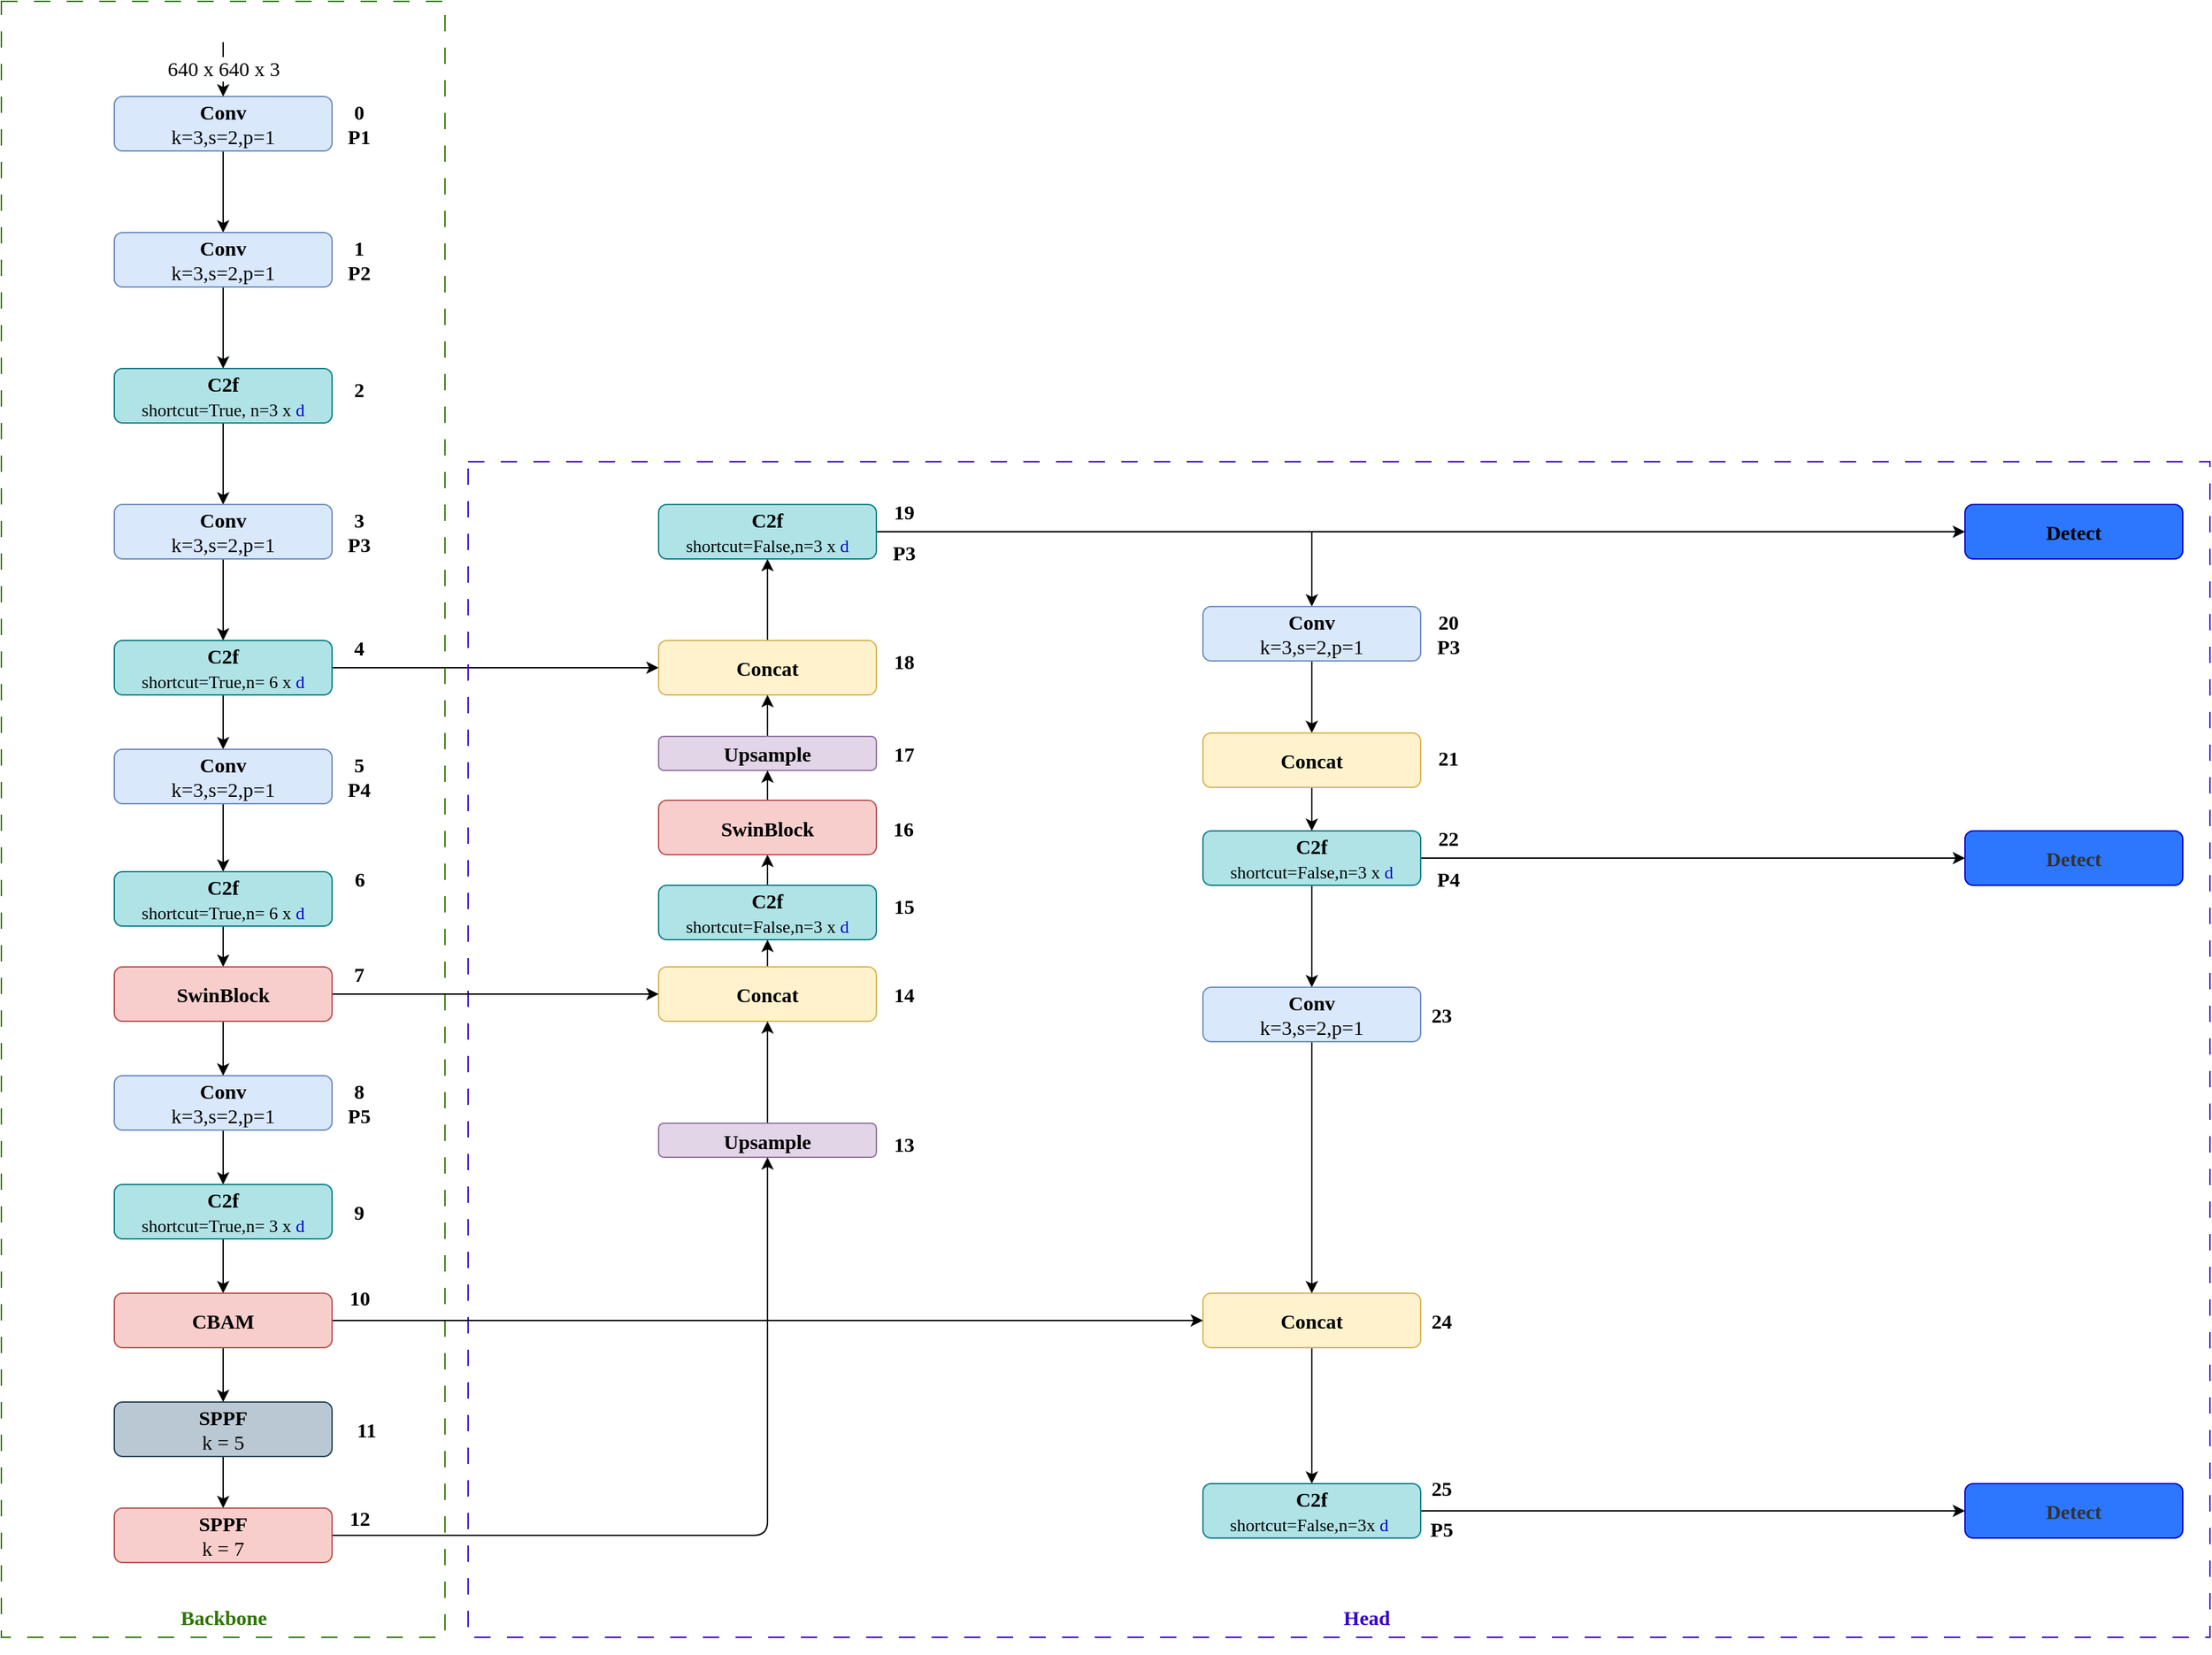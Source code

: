 <mxfile>
    <diagram id="m7DdTD2uF7JsQJq5TwqG" name="Page-1">
        <mxGraphModel dx="2046" dy="1220" grid="1" gridSize="10" guides="1" tooltips="1" connect="1" arrows="1" fold="1" page="0" pageScale="1" pageWidth="1200" pageHeight="1600" math="0" shadow="0">
            <root>
                <mxCell id="0"/>
                <mxCell id="1" parent="0"/>
                <mxCell id="4" value="" style="edgeStyle=none;html=1;fontFamily=Verdana;fontSize=15;" parent="1" source="2" target="3" edge="1">
                    <mxGeometry relative="1" as="geometry"/>
                </mxCell>
                <mxCell id="2" value="&lt;b&gt;&lt;font&gt;Conv&lt;/font&gt;&lt;/b&gt;&lt;div&gt;&lt;font&gt;k=3,s=2,p=1&lt;/font&gt;&lt;/div&gt;" style="rounded=1;whiteSpace=wrap;html=1;fillColor=#dae8fc;strokeColor=#6c8ebf;fontFamily=Verdana;fontSize=15;" parent="1" vertex="1">
                    <mxGeometry x="80" y="80" width="160" height="40" as="geometry"/>
                </mxCell>
                <mxCell id="6" value="" style="edgeStyle=none;html=1;fontFamily=Verdana;fontSize=15;" parent="1" source="3" target="5" edge="1">
                    <mxGeometry relative="1" as="geometry"/>
                </mxCell>
                <mxCell id="3" value="&lt;b&gt;&lt;font&gt;Conv&lt;/font&gt;&lt;/b&gt;&lt;div&gt;&lt;font&gt;k=3,s=2,p=1&lt;/font&gt;&lt;/div&gt;" style="rounded=1;whiteSpace=wrap;html=1;fillColor=#dae8fc;strokeColor=#6c8ebf;fontFamily=Verdana;fontSize=15;" parent="1" vertex="1">
                    <mxGeometry x="80" y="180" width="160" height="40" as="geometry"/>
                </mxCell>
                <mxCell id="8" value="" style="edgeStyle=none;html=1;fontFamily=Verdana;fontSize=15;" parent="1" source="5" target="7" edge="1">
                    <mxGeometry relative="1" as="geometry"/>
                </mxCell>
                <mxCell id="5" value="&lt;b&gt;&lt;font&gt;C2f&lt;/font&gt;&lt;/b&gt;&lt;div&gt;&lt;font style=&quot;font-size: 13px;&quot;&gt;shortcut=True, n=3 x&amp;nbsp;&lt;font style=&quot;color: rgb(0, 0, 204);&quot;&gt;d&lt;/font&gt;&lt;/font&gt;&lt;/div&gt;" style="rounded=1;whiteSpace=wrap;html=1;fillColor=#b0e3e6;strokeColor=#0e8088;align=center;fontFamily=Verdana;fontSize=15;" parent="1" vertex="1">
                    <mxGeometry x="80" y="280" width="160" height="40" as="geometry"/>
                </mxCell>
                <mxCell id="10" value="" style="edgeStyle=none;html=1;fontFamily=Verdana;fontSize=15;" parent="1" source="7" target="9" edge="1">
                    <mxGeometry relative="1" as="geometry"/>
                </mxCell>
                <mxCell id="7" value="&lt;b&gt;Conv&lt;/b&gt;&lt;div&gt;&lt;font&gt;k=3,s=2,p=1&lt;/font&gt;&lt;/div&gt;" style="rounded=1;whiteSpace=wrap;html=1;fillColor=#dae8fc;strokeColor=#6c8ebf;fontFamily=Verdana;fontSize=15;" parent="1" vertex="1">
                    <mxGeometry x="80" y="380" width="160" height="40" as="geometry"/>
                </mxCell>
                <mxCell id="173" value="" style="edgeStyle=none;html=1;" edge="1" parent="1" source="9" target="11">
                    <mxGeometry relative="1" as="geometry"/>
                </mxCell>
                <mxCell id="210" value="" style="edgeStyle=none;html=1;entryX=0;entryY=0.5;entryDx=0;entryDy=0;" edge="1" parent="1" source="9" target="53">
                    <mxGeometry relative="1" as="geometry">
                        <mxPoint x="320" y="500" as="targetPoint"/>
                    </mxGeometry>
                </mxCell>
                <mxCell id="9" value="&lt;b&gt;&lt;font&gt;C2f&lt;/font&gt;&lt;/b&gt;&lt;div&gt;&lt;font style=&quot;font-size: 13px;&quot;&gt;shortcut=True,n= 6 x &lt;font style=&quot;color: rgb(0, 0, 204);&quot;&gt;d&lt;/font&gt;&lt;/font&gt;&lt;/div&gt;" style="rounded=1;whiteSpace=wrap;html=1;fillColor=#b0e3e6;strokeColor=#0e8088;fontFamily=Verdana;fontSize=15;" parent="1" vertex="1">
                    <mxGeometry x="80" y="480" width="160" height="40" as="geometry"/>
                </mxCell>
                <mxCell id="14" value="" style="edgeStyle=none;html=1;fontFamily=Verdana;fontSize=15;" parent="1" source="11" target="13" edge="1">
                    <mxGeometry relative="1" as="geometry"/>
                </mxCell>
                <mxCell id="11" value="&lt;b&gt;&lt;font&gt;Conv&lt;/font&gt;&lt;/b&gt;&lt;div&gt;&lt;font&gt;k=3,s=2,p=1&lt;/font&gt;&lt;/div&gt;" style="rounded=1;whiteSpace=wrap;html=1;fillColor=#dae8fc;strokeColor=#6c8ebf;fontFamily=Verdana;fontSize=15;" parent="1" vertex="1">
                    <mxGeometry x="80" y="560" width="160" height="40" as="geometry"/>
                </mxCell>
                <mxCell id="175" value="" style="edgeStyle=none;html=1;" edge="1" parent="1" source="13" target="174">
                    <mxGeometry relative="1" as="geometry"/>
                </mxCell>
                <mxCell id="13" value="&lt;b&gt;&lt;font&gt;C2f&lt;/font&gt;&lt;/b&gt;&lt;div&gt;&lt;font style=&quot;font-size: 13px;&quot;&gt;shortcut=True,n= 6 x &lt;font style=&quot;color: rgb(0, 0, 204);&quot;&gt;d&lt;/font&gt;&lt;/font&gt;&lt;/div&gt;" style="rounded=1;whiteSpace=wrap;html=1;fillColor=#b0e3e6;strokeColor=#0e8088;fontFamily=Verdana;fontSize=15;" parent="1" vertex="1">
                    <mxGeometry x="80" y="650" width="160" height="40" as="geometry"/>
                </mxCell>
                <mxCell id="161" value="" style="edgeStyle=none;html=1;" edge="1" parent="1" source="15" target="17">
                    <mxGeometry relative="1" as="geometry"/>
                </mxCell>
                <mxCell id="15" value="&lt;b&gt;&lt;font&gt;Conv&lt;/font&gt;&lt;/b&gt;&lt;div&gt;&lt;font&gt;k=3,s=2,p=1&lt;/font&gt;&lt;/div&gt;" style="rounded=1;whiteSpace=wrap;html=1;fillColor=#dae8fc;strokeColor=#6c8ebf;fontFamily=Verdana;fontSize=15;" parent="1" vertex="1">
                    <mxGeometry x="80" y="800" width="160" height="40" as="geometry"/>
                </mxCell>
                <mxCell id="158" value="" style="edgeStyle=none;html=1;" edge="1" parent="1" source="17" target="157">
                    <mxGeometry relative="1" as="geometry"/>
                </mxCell>
                <mxCell id="17" value="&lt;b&gt;&lt;font&gt;C2f&lt;/font&gt;&lt;/b&gt;&lt;div&gt;&lt;span style=&quot;background-color: transparent;&quot;&gt;&lt;font style=&quot;font-size: 13px;&quot;&gt;shortcut=True,n= 3 x&amp;nbsp;&lt;font style=&quot;color: rgb(0, 0, 204);&quot;&gt;d&lt;/font&gt;&lt;/font&gt;&lt;/span&gt;&lt;/div&gt;" style="rounded=1;whiteSpace=wrap;html=1;fillColor=#b0e3e6;strokeColor=#0e8088;fontFamily=Verdana;fontSize=15;" parent="1" vertex="1">
                    <mxGeometry x="80" y="880" width="160" height="40" as="geometry"/>
                </mxCell>
                <mxCell id="181" value="" style="edgeStyle=none;html=1;" edge="1" parent="1" source="19" target="180">
                    <mxGeometry relative="1" as="geometry"/>
                </mxCell>
                <mxCell id="19" value="&lt;b&gt;&lt;font&gt;SPPF&lt;/font&gt;&lt;/b&gt;&lt;div&gt;&lt;font&gt;k = 5&lt;/font&gt;&lt;/div&gt;" style="rounded=1;whiteSpace=wrap;html=1;fillColor=#bac8d3;strokeColor=#23445d;fontFamily=Verdana;fontSize=15;" parent="1" vertex="1">
                    <mxGeometry x="80" y="1040" width="160" height="40" as="geometry"/>
                </mxCell>
                <mxCell id="21" value="" style="endArrow=classic;html=1;entryX=0.5;entryY=0;entryDx=0;entryDy=0;rounded=1;curved=0;verticalAlign=middle;horizontal=1;fontFamily=Verdana;fontSize=15;" parent="1" target="2" edge="1">
                    <mxGeometry width="50" height="50" relative="1" as="geometry">
                        <mxPoint x="160" y="40" as="sourcePoint"/>
                        <mxPoint x="134.72" y="80" as="targetPoint"/>
                    </mxGeometry>
                </mxCell>
                <mxCell id="26" value="Text" style="edgeLabel;html=1;align=center;verticalAlign=middle;resizable=0;points=[];fontFamily=Verdana;fontSize=15;" parent="21" vertex="1" connectable="0">
                    <mxGeometry x="-0.067" relative="1" as="geometry">
                        <mxPoint as="offset"/>
                    </mxGeometry>
                </mxCell>
                <mxCell id="27" value="640 x 640 x 3" style="edgeLabel;html=1;align=center;verticalAlign=middle;resizable=0;points=[];fontFamily=Verdana;fontSize=15;" parent="21" vertex="1" connectable="0">
                    <mxGeometry x="-0.067" y="3" relative="1" as="geometry">
                        <mxPoint x="-3" as="offset"/>
                    </mxGeometry>
                </mxCell>
                <mxCell id="28" value="&lt;b&gt;&lt;font&gt;0&lt;/font&gt;&lt;/b&gt;&lt;div&gt;&lt;b&gt;&lt;font&gt;P1&lt;/font&gt;&lt;/b&gt;&lt;/div&gt;" style="text;html=1;align=center;verticalAlign=middle;whiteSpace=wrap;rounded=0;fontFamily=Verdana;fontSize=15;" parent="1" vertex="1">
                    <mxGeometry x="230" y="85" width="60" height="30" as="geometry"/>
                </mxCell>
                <mxCell id="29" value="&lt;font&gt;&lt;b&gt;1&lt;/b&gt;&lt;br&gt;&lt;/font&gt;&lt;div&gt;&lt;b&gt;&lt;font&gt;P2&lt;/font&gt;&lt;/b&gt;&lt;/div&gt;" style="text;html=1;align=center;verticalAlign=middle;whiteSpace=wrap;rounded=0;fontFamily=Verdana;fontSize=15;" parent="1" vertex="1">
                    <mxGeometry x="245" y="185" width="30" height="30" as="geometry"/>
                </mxCell>
                <mxCell id="30" value="&lt;b style=&quot;background-color: transparent;&quot;&gt;&lt;font&gt;2&lt;/font&gt;&lt;/b&gt;" style="text;html=1;align=center;verticalAlign=middle;whiteSpace=wrap;rounded=0;fontFamily=Verdana;fontSize=15;" parent="1" vertex="1">
                    <mxGeometry x="230" y="280" width="60" height="30" as="geometry"/>
                </mxCell>
                <mxCell id="31" value="&lt;font&gt;&lt;b&gt;3&lt;/b&gt;&lt;br&gt;&lt;/font&gt;&lt;div&gt;&lt;b&gt;&lt;font&gt;P3&lt;/font&gt;&lt;/b&gt;&lt;/div&gt;" style="text;html=1;align=center;verticalAlign=middle;whiteSpace=wrap;rounded=0;fontFamily=Verdana;fontSize=15;" parent="1" vertex="1">
                    <mxGeometry x="230" y="385" width="60" height="30" as="geometry"/>
                </mxCell>
                <mxCell id="32" value="&lt;font&gt;&lt;b&gt;4&lt;/b&gt;&lt;/font&gt;" style="text;html=1;align=center;verticalAlign=middle;whiteSpace=wrap;rounded=0;fontFamily=Verdana;fontSize=15;" parent="1" vertex="1">
                    <mxGeometry x="230" y="470" width="60" height="30" as="geometry"/>
                </mxCell>
                <mxCell id="45" value="&lt;font&gt;&lt;b&gt;5&lt;/b&gt;&lt;/font&gt;&lt;div&gt;&lt;font&gt;&lt;b&gt;P4&lt;/b&gt;&lt;/font&gt;&lt;/div&gt;" style="text;html=1;align=center;verticalAlign=middle;whiteSpace=wrap;rounded=0;fontFamily=Verdana;fontSize=15;" parent="1" vertex="1">
                    <mxGeometry x="230" y="565" width="60" height="30" as="geometry"/>
                </mxCell>
                <mxCell id="47" value="&lt;font&gt;&lt;b&gt;7&lt;/b&gt;&lt;/font&gt;" style="text;html=1;align=center;verticalAlign=middle;whiteSpace=wrap;rounded=0;fontFamily=Verdana;fontSize=15;" parent="1" vertex="1">
                    <mxGeometry x="230" y="710" width="60" height="30" as="geometry"/>
                </mxCell>
                <mxCell id="48" value="&lt;b&gt;9&lt;/b&gt;" style="text;html=1;align=center;verticalAlign=middle;whiteSpace=wrap;rounded=0;fontFamily=Verdana;fontSize=15;" parent="1" vertex="1">
                    <mxGeometry x="230" y="885" width="60" height="30" as="geometry"/>
                </mxCell>
                <mxCell id="63" value="" style="edgeStyle=none;html=1;fontFamily=Verdana;fontSize=15;" parent="1" source="53" target="62" edge="1">
                    <mxGeometry relative="1" as="geometry"/>
                </mxCell>
                <mxCell id="53" value="&lt;b&gt;Concat&lt;/b&gt;" style="rounded=1;whiteSpace=wrap;html=1;fillColor=#fff2cc;strokeColor=#d6b656;fontFamily=Verdana;fontSize=15;" parent="1" vertex="1">
                    <mxGeometry x="480" y="480" width="160" height="40" as="geometry"/>
                </mxCell>
                <mxCell id="65" value="" style="edgeStyle=none;html=1;fontFamily=Verdana;fontSize=15;" parent="1" source="58" target="64" edge="1">
                    <mxGeometry relative="1" as="geometry"/>
                </mxCell>
                <mxCell id="58" value="&lt;b&gt;Concat&lt;/b&gt;" style="rounded=1;whiteSpace=wrap;html=1;fillColor=#fff2cc;strokeColor=#d6b656;fontFamily=Verdana;fontSize=15;" parent="1" vertex="1">
                    <mxGeometry x="480" y="720" width="160" height="40" as="geometry"/>
                </mxCell>
                <mxCell id="99" value="" style="edgeStyle=none;html=1;fontFamily=Verdana;fontSize=15;" parent="1" source="62" target="98" edge="1">
                    <mxGeometry relative="1" as="geometry">
                        <Array as="points">
                            <mxPoint x="680" y="400"/>
                        </Array>
                    </mxGeometry>
                </mxCell>
                <mxCell id="62" value="&lt;b&gt;&lt;font&gt;C2f&lt;/font&gt;&lt;/b&gt;&lt;div&gt;&lt;font style=&quot;font-size: 13px;&quot;&gt;shortcut=False,n=3 x &lt;font style=&quot;color: rgb(0, 0, 204);&quot;&gt;d&lt;/font&gt;&lt;/font&gt;&lt;/div&gt;" style="rounded=1;whiteSpace=wrap;html=1;fillColor=#b0e3e6;strokeColor=#0e8088;fontFamily=Verdana;fontSize=15;" parent="1" vertex="1">
                    <mxGeometry x="480" y="380" width="160" height="40" as="geometry"/>
                </mxCell>
                <mxCell id="192" value="" style="edgeStyle=none;html=1;" edge="1" parent="1" source="64" target="191">
                    <mxGeometry relative="1" as="geometry"/>
                </mxCell>
                <mxCell id="64" value="&lt;b&gt;&lt;font&gt;C2f&lt;/font&gt;&lt;/b&gt;&lt;div&gt;&lt;font style=&quot;font-size: 13px;&quot;&gt;shortcut=False,n=3 x&amp;nbsp;&lt;font style=&quot;color: rgb(0, 0, 204);&quot;&gt;d&lt;/font&gt;&lt;/font&gt;&lt;/div&gt;" style="rounded=1;whiteSpace=wrap;html=1;fillColor=#b0e3e6;strokeColor=#0e8088;fontFamily=Verdana;fontSize=15;" parent="1" vertex="1">
                    <mxGeometry x="480" y="660" width="160" height="40" as="geometry"/>
                </mxCell>
                <mxCell id="76" value="" style="edgeStyle=none;html=1;fontFamily=Verdana;fontSize=15;" parent="1" source="74" target="53" edge="1">
                    <mxGeometry relative="1" as="geometry"/>
                </mxCell>
                <mxCell id="74" value="&lt;b&gt;Upsample&lt;/b&gt;" style="rounded=1;whiteSpace=wrap;html=1;fillColor=#e1d5e7;strokeColor=#9673a6;fontFamily=Verdana;fontSize=15;" parent="1" vertex="1">
                    <mxGeometry x="480" y="550.5" width="160" height="25" as="geometry"/>
                </mxCell>
                <mxCell id="78" value="" style="edgeStyle=none;html=1;fontFamily=Verdana;fontSize=15;" parent="1" source="77" target="58" edge="1">
                    <mxGeometry relative="1" as="geometry"/>
                </mxCell>
                <mxCell id="77" value="&lt;b&gt;Upsample&lt;/b&gt;" style="rounded=1;whiteSpace=wrap;html=1;fillColor=#e1d5e7;strokeColor=#9673a6;fontFamily=Verdana;fontSize=15;" parent="1" vertex="1">
                    <mxGeometry x="480" y="835" width="160" height="25" as="geometry"/>
                </mxCell>
                <mxCell id="107" value="" style="edgeStyle=none;html=1;fontFamily=Verdana;fontSize=15;" parent="1" source="80" target="106" edge="1">
                    <mxGeometry relative="1" as="geometry"/>
                </mxCell>
                <mxCell id="80" value="&lt;b&gt;Concat&lt;/b&gt;" style="rounded=1;whiteSpace=wrap;html=1;fillColor=#fff2cc;strokeColor=#d6b656;fontFamily=Verdana;fontSize=15;" parent="1" vertex="1">
                    <mxGeometry x="880" y="960" width="160" height="40" as="geometry"/>
                </mxCell>
                <mxCell id="88" value="&lt;font&gt;&lt;b&gt;16&lt;/b&gt;&lt;/font&gt;" style="text;html=1;align=center;verticalAlign=middle;whiteSpace=wrap;rounded=0;fontFamily=Verdana;fontSize=15;" parent="1" vertex="1">
                    <mxGeometry x="630" y="602.5" width="60" height="30" as="geometry"/>
                </mxCell>
                <mxCell id="103" value="" style="edgeStyle=none;html=1;fontFamily=Verdana;fontSize=15;" parent="1" source="89" target="102" edge="1">
                    <mxGeometry relative="1" as="geometry"/>
                </mxCell>
                <mxCell id="128" value="" style="edgeStyle=none;html=1;fontFamily=Verdana;fontSize=15;" parent="1" source="89" target="127" edge="1">
                    <mxGeometry relative="1" as="geometry"/>
                </mxCell>
                <mxCell id="89" value="&lt;font&gt;&lt;b&gt;C2f&lt;/b&gt;&lt;/font&gt;&lt;div&gt;&lt;font style=&quot;font-size: 13px;&quot;&gt;shortcut=False,n=3 x &lt;font style=&quot;color: rgb(0, 0, 204);&quot;&gt;d&lt;/font&gt;&lt;/font&gt;&lt;/div&gt;" style="rounded=1;whiteSpace=wrap;html=1;fillColor=#b0e3e6;strokeColor=#0e8088;fontFamily=Verdana;fontSize=15;" parent="1" vertex="1">
                    <mxGeometry x="880" y="620" width="160" height="40" as="geometry"/>
                </mxCell>
                <mxCell id="91" value="&lt;font&gt;&lt;b&gt;17&lt;/b&gt;&lt;/font&gt;" style="text;html=1;align=center;verticalAlign=middle;resizable=0;points=[];autosize=1;strokeColor=none;fillColor=none;fontFamily=Verdana;fontSize=15;" parent="1" vertex="1">
                    <mxGeometry x="640" y="548" width="40" height="30" as="geometry"/>
                </mxCell>
                <mxCell id="92" value="&lt;b&gt;&lt;font&gt;6&lt;/font&gt;&lt;/b&gt;" style="text;html=1;align=center;verticalAlign=middle;resizable=0;points=[];autosize=1;strokeColor=none;fillColor=none;fontFamily=Verdana;fontSize=15;" parent="1" vertex="1">
                    <mxGeometry x="245" y="640" width="30" height="30" as="geometry"/>
                </mxCell>
                <mxCell id="93" value="&lt;font&gt;&lt;b&gt;10&lt;/b&gt;&lt;/font&gt;" style="text;html=1;align=center;verticalAlign=middle;resizable=0;points=[];autosize=1;strokeColor=none;fillColor=none;fontFamily=Verdana;fontSize=15;" parent="1" vertex="1">
                    <mxGeometry x="240" y="947.5" width="40" height="30" as="geometry"/>
                </mxCell>
                <mxCell id="97" value="&lt;b&gt;&lt;font&gt;18&lt;/font&gt;&lt;/b&gt;" style="text;html=1;align=center;verticalAlign=middle;resizable=0;points=[];autosize=1;strokeColor=none;fillColor=none;fontFamily=Verdana;fontSize=15;" parent="1" vertex="1">
                    <mxGeometry x="640" y="480" width="40" height="30" as="geometry"/>
                </mxCell>
                <mxCell id="98" value="&lt;b&gt;Detect&lt;/b&gt;" style="rounded=1;whiteSpace=wrap;html=1;fontFamily=Verdana;fontSize=15;fillColor=#2D77FF;strokeColor=#0000CC;" parent="1" vertex="1">
                    <mxGeometry x="1440" y="380" width="160" height="40" as="geometry"/>
                </mxCell>
                <mxCell id="100" value="&lt;b&gt;&lt;font&gt;15&lt;/font&gt;&lt;/b&gt;" style="text;html=1;align=center;verticalAlign=middle;resizable=0;points=[];autosize=1;strokeColor=none;fillColor=none;fontFamily=Verdana;fontSize=15;" parent="1" vertex="1">
                    <mxGeometry x="640" y="660" width="40" height="30" as="geometry"/>
                </mxCell>
                <mxCell id="105" value="" style="edgeStyle=none;html=1;entryX=0.5;entryY=0;entryDx=0;entryDy=0;fontFamily=Verdana;fontSize=15;" parent="1" source="102" target="80" edge="1">
                    <mxGeometry relative="1" as="geometry">
                        <mxPoint x="685" y="860" as="targetPoint"/>
                    </mxGeometry>
                </mxCell>
                <mxCell id="102" value="&lt;b&gt;Conv&lt;/b&gt;&lt;div&gt;k=3,s=2,p=1&lt;/div&gt;" style="rounded=1;whiteSpace=wrap;html=1;fillColor=#dae8fc;strokeColor=#6c8ebf;fontFamily=Verdana;fontSize=15;" parent="1" vertex="1">
                    <mxGeometry x="880" y="735" width="160" height="40" as="geometry"/>
                </mxCell>
                <mxCell id="110" value="" style="edgeStyle=none;html=1;fontFamily=Verdana;fontSize=15;" parent="1" source="106" target="109" edge="1">
                    <mxGeometry relative="1" as="geometry"/>
                </mxCell>
                <mxCell id="106" value="&lt;b&gt;C2f&lt;/b&gt;&lt;div&gt;&lt;font&gt;&lt;font style=&quot;font-size: 13px;&quot;&gt;shortcut=False,n=3x&amp;nbsp;&lt;font style=&quot;color: rgb(0, 0, 204);&quot;&gt;d&lt;/font&gt;&lt;/font&gt;&lt;font style=&quot;font-weight: bold; color: rgb(0, 0, 204);&quot;&gt;&lt;span&gt;&amp;nbsp;&lt;/span&gt;&lt;/font&gt;&lt;/font&gt;&lt;/div&gt;" style="rounded=1;whiteSpace=wrap;html=1;fillColor=#b0e3e6;strokeColor=#0e8088;fontFamily=Verdana;fontSize=15;" parent="1" vertex="1">
                    <mxGeometry x="880" y="1100" width="160" height="40" as="geometry"/>
                </mxCell>
                <mxCell id="109" value="&lt;b&gt;Detect&lt;/b&gt;" style="rounded=1;whiteSpace=wrap;html=1;fillColor=#2D77FF;strokeColor=#0000CC;fontColor=#333333;fontFamily=Verdana;fontSize=15;" parent="1" vertex="1">
                    <mxGeometry x="1440" y="1100" width="160" height="40" as="geometry"/>
                </mxCell>
                <mxCell id="111" value="&lt;font&gt;&lt;b&gt;25&lt;/b&gt;&lt;/font&gt;" style="text;html=1;align=center;verticalAlign=middle;resizable=0;points=[];autosize=1;strokeColor=none;fillColor=none;fontFamily=Verdana;fontSize=15;" parent="1" vertex="1">
                    <mxGeometry x="1035" y="1088" width="40" height="30" as="geometry"/>
                </mxCell>
                <mxCell id="112" value="&lt;font&gt;&lt;b&gt;P5&lt;/b&gt;&lt;/font&gt;" style="text;html=1;align=center;verticalAlign=middle;resizable=0;points=[];autosize=1;strokeColor=none;fillColor=none;fontFamily=Verdana;fontSize=15;" parent="1" vertex="1">
                    <mxGeometry x="1030" y="1118" width="50" height="30" as="geometry"/>
                </mxCell>
                <mxCell id="114" value="" style="endArrow=classic;html=1;entryX=0.5;entryY=0;entryDx=0;entryDy=0;fontFamily=Verdana;fontSize=15;" parent="1" target="116" edge="1">
                    <mxGeometry width="50" height="50" relative="1" as="geometry">
                        <mxPoint x="960" y="400" as="sourcePoint"/>
                        <mxPoint x="684.48" y="476.48" as="targetPoint"/>
                    </mxGeometry>
                </mxCell>
                <mxCell id="118" value="" style="edgeStyle=none;html=1;fontFamily=Verdana;fontSize=15;" parent="1" source="116" target="117" edge="1">
                    <mxGeometry relative="1" as="geometry"/>
                </mxCell>
                <mxCell id="116" value="&lt;font&gt;&lt;b&gt;Conv&lt;/b&gt;&lt;/font&gt;&lt;div&gt;&lt;font&gt;k=3,s=2,p=1&lt;/font&gt;&lt;/div&gt;" style="rounded=1;whiteSpace=wrap;html=1;fillColor=#dae8fc;strokeColor=#6c8ebf;fontFamily=Verdana;fontSize=15;" parent="1" vertex="1">
                    <mxGeometry x="880" y="455" width="160" height="40" as="geometry"/>
                </mxCell>
                <mxCell id="119" value="" style="edgeStyle=none;html=1;fontFamily=Verdana;fontSize=15;" parent="1" source="117" target="89" edge="1">
                    <mxGeometry relative="1" as="geometry"/>
                </mxCell>
                <mxCell id="117" value="&lt;b&gt;Concat&lt;/b&gt;" style="rounded=1;whiteSpace=wrap;html=1;fillColor=#fff2cc;strokeColor=#d6b656;fontFamily=Verdana;fontSize=15;" parent="1" vertex="1">
                    <mxGeometry x="880" y="548" width="160" height="40" as="geometry"/>
                </mxCell>
                <mxCell id="124" value="&lt;font&gt;&lt;b&gt;24&lt;/b&gt;&lt;/font&gt;" style="text;html=1;align=center;verticalAlign=middle;resizable=0;points=[];autosize=1;strokeColor=none;fillColor=none;fontFamily=Verdana;fontSize=15;" parent="1" vertex="1">
                    <mxGeometry x="1035" y="965" width="40" height="30" as="geometry"/>
                </mxCell>
                <mxCell id="126" value="&lt;font&gt;&lt;b&gt;23&lt;/b&gt;&lt;/font&gt;" style="text;html=1;align=center;verticalAlign=middle;resizable=0;points=[];autosize=1;strokeColor=none;fillColor=none;fontFamily=Verdana;fontSize=15;" parent="1" vertex="1">
                    <mxGeometry x="1035" y="740" width="40" height="30" as="geometry"/>
                </mxCell>
                <mxCell id="127" value="&lt;b&gt;Detect&lt;/b&gt;" style="rounded=1;whiteSpace=wrap;html=1;fillColor=#2D77FF;strokeColor=#0000CC;fontColor=#333333;fontFamily=Verdana;fontSize=15;" parent="1" vertex="1">
                    <mxGeometry x="1440" y="620" width="160" height="40" as="geometry"/>
                </mxCell>
                <mxCell id="129" value="&lt;font&gt;&lt;b&gt;22&lt;/b&gt;&lt;/font&gt;" style="text;html=1;align=center;verticalAlign=middle;resizable=0;points=[];autosize=1;strokeColor=none;fillColor=none;fontFamily=Verdana;fontSize=15;" parent="1" vertex="1">
                    <mxGeometry x="1040" y="610" width="40" height="30" as="geometry"/>
                </mxCell>
                <mxCell id="130" value="&lt;font&gt;&lt;b&gt;P4&lt;/b&gt;&lt;/font&gt;" style="text;html=1;align=center;verticalAlign=middle;resizable=0;points=[];autosize=1;strokeColor=none;fillColor=none;fontFamily=Verdana;fontSize=15;" parent="1" vertex="1">
                    <mxGeometry x="1035" y="640" width="50" height="30" as="geometry"/>
                </mxCell>
                <mxCell id="133" value="&lt;b&gt;&lt;font&gt;21&lt;/font&gt;&lt;/b&gt;" style="text;html=1;align=center;verticalAlign=middle;resizable=0;points=[];autosize=1;strokeColor=none;fillColor=none;fontFamily=Verdana;fontSize=15;" parent="1" vertex="1">
                    <mxGeometry x="1040" y="550.5" width="40" height="30" as="geometry"/>
                </mxCell>
                <mxCell id="134" value="&lt;b&gt;20&lt;/b&gt;&lt;br&gt;&lt;div&gt;&lt;b&gt;&lt;font&gt;P3&lt;/font&gt;&lt;/b&gt;&lt;/div&gt;" style="text;html=1;align=center;verticalAlign=middle;resizable=0;points=[];autosize=1;strokeColor=none;fillColor=none;fontFamily=Verdana;fontSize=15;" parent="1" vertex="1">
                    <mxGeometry x="1035" y="450" width="50" height="50" as="geometry"/>
                </mxCell>
                <mxCell id="140" value="" style="rounded=0;whiteSpace=wrap;html=1;dashed=1;dashPattern=12 12;fillColor=none;fontColor=#ffffff;strokeColor=#3700CC;fontFamily=Verdana;fontSize=15;" parent="1" vertex="1">
                    <mxGeometry x="340" y="348.5" width="1280" height="864.5" as="geometry"/>
                </mxCell>
                <mxCell id="141" value="" style="rounded=0;whiteSpace=wrap;html=1;fillColor=none;fontColor=#ffffff;strokeColor=#2D7600;dashed=1;dashPattern=12 12;fontFamily=Verdana;fontSize=15;" parent="1" vertex="1">
                    <mxGeometry x="-3" y="10" width="326" height="1203" as="geometry"/>
                </mxCell>
                <mxCell id="151" value="&lt;b&gt;&lt;font style=&quot;color: rgb(55, 0, 204);&quot;&gt;Head&lt;/font&gt;&lt;/b&gt;" style="text;html=1;align=center;verticalAlign=middle;resizable=0;points=[];autosize=1;strokeColor=none;fillColor=none;fontFamily=Verdana;fontSize=15;" parent="1" vertex="1">
                    <mxGeometry x="965" y="1183" width="70" height="30" as="geometry"/>
                </mxCell>
                <mxCell id="155" value="&lt;div&gt;&lt;br&gt;&lt;/div&gt;&lt;div&gt;&lt;br&gt;&lt;/div&gt;" style="text;html=1;align=center;verticalAlign=middle;resizable=0;points=[];autosize=1;strokeColor=none;fillColor=none;fontFamily=Verdana;fontSize=15;" parent="1" vertex="1">
                    <mxGeometry x="136" y="1175" width="20" height="50" as="geometry"/>
                </mxCell>
                <mxCell id="156" value="&lt;b&gt;&lt;font style=&quot;color: rgb(45, 118, 0);&quot;&gt;Backbone&lt;/font&gt;&lt;/b&gt;" style="text;html=1;align=center;verticalAlign=middle;resizable=0;points=[];autosize=1;strokeColor=none;fillColor=none;fontFamily=Verdana;fontSize=15;" parent="1" vertex="1">
                    <mxGeometry x="105" y="1183" width="110" height="30" as="geometry"/>
                </mxCell>
                <mxCell id="171" value="" style="edgeStyle=none;html=1;entryX=0.5;entryY=0;entryDx=0;entryDy=0;" edge="1" parent="1" source="157" target="19">
                    <mxGeometry relative="1" as="geometry"/>
                </mxCell>
                <mxCell id="204" value="" style="edgeStyle=none;html=1;entryX=0;entryY=0.5;entryDx=0;entryDy=0;" edge="1" parent="1" source="157" target="80">
                    <mxGeometry relative="1" as="geometry">
                        <mxPoint x="320" y="980" as="targetPoint"/>
                    </mxGeometry>
                </mxCell>
                <mxCell id="157" value="&lt;b&gt;CBAM&lt;/b&gt;" style="rounded=1;whiteSpace=wrap;html=1;fontFamily=Verdana;fontSize=15;fillColor=#f8cecc;strokeColor=#b85450;" vertex="1" parent="1">
                    <mxGeometry x="80" y="960" width="160" height="40" as="geometry"/>
                </mxCell>
                <mxCell id="182" value="" style="edgeStyle=none;html=1;" edge="1" parent="1" source="174" target="15">
                    <mxGeometry relative="1" as="geometry"/>
                </mxCell>
                <mxCell id="215" value="" style="edgeStyle=none;html=1;entryX=0;entryY=0.5;entryDx=0;entryDy=0;" edge="1" parent="1" source="174" target="58">
                    <mxGeometry relative="1" as="geometry">
                        <mxPoint x="320" y="740" as="targetPoint"/>
                    </mxGeometry>
                </mxCell>
                <mxCell id="174" value="&lt;b&gt;SwinBlock&lt;/b&gt;" style="rounded=1;whiteSpace=wrap;html=1;fillColor=#f8cecc;strokeColor=#b85450;fontFamily=Verdana;fontSize=15;" vertex="1" parent="1">
                    <mxGeometry x="80" y="720" width="160" height="40" as="geometry"/>
                </mxCell>
                <mxCell id="208" value="" style="edgeStyle=none;html=1;entryX=0.5;entryY=1;entryDx=0;entryDy=0;" edge="1" parent="1" source="180" target="77">
                    <mxGeometry relative="1" as="geometry">
                        <mxPoint x="320" y="1138" as="targetPoint"/>
                        <Array as="points">
                            <mxPoint x="560" y="1138"/>
                        </Array>
                    </mxGeometry>
                </mxCell>
                <mxCell id="180" value="&lt;b&gt;&lt;font&gt;SPPF&lt;/font&gt;&lt;/b&gt;&lt;div&gt;&lt;font&gt;k = 7&lt;/font&gt;&lt;/div&gt;" style="rounded=1;whiteSpace=wrap;html=1;fillColor=#f8cecc;strokeColor=#b85450;fontFamily=Verdana;fontSize=15;" vertex="1" parent="1">
                    <mxGeometry x="80" y="1118" width="160" height="40" as="geometry"/>
                </mxCell>
                <mxCell id="186" value="&lt;b&gt;8&lt;/b&gt;&lt;br&gt;&lt;div&gt;&lt;font&gt;&lt;b&gt;P5&lt;/b&gt;&lt;/font&gt;&lt;/div&gt;" style="text;html=1;align=center;verticalAlign=middle;whiteSpace=wrap;rounded=0;fontFamily=Verdana;fontSize=15;" vertex="1" parent="1">
                    <mxGeometry x="230" y="805" width="60" height="30" as="geometry"/>
                </mxCell>
                <mxCell id="187" value="&lt;font&gt;&lt;b&gt;11&lt;/b&gt;&lt;/font&gt;" style="text;html=1;align=center;verticalAlign=middle;resizable=0;points=[];autosize=1;strokeColor=none;fillColor=none;fontFamily=Verdana;fontSize=15;" vertex="1" parent="1">
                    <mxGeometry x="245" y="1045" width="40" height="30" as="geometry"/>
                </mxCell>
                <mxCell id="206" value="" style="edgeStyle=none;html=1;" edge="1" parent="1" source="189" target="180">
                    <mxGeometry relative="1" as="geometry"/>
                </mxCell>
                <mxCell id="189" value="&lt;font&gt;&lt;b&gt;12&lt;/b&gt;&lt;/font&gt;" style="text;html=1;align=center;verticalAlign=middle;resizable=0;points=[];autosize=1;strokeColor=none;fillColor=none;fontFamily=Verdana;fontSize=15;" vertex="1" parent="1">
                    <mxGeometry x="240" y="1110" width="40" height="30" as="geometry"/>
                </mxCell>
                <mxCell id="193" value="" style="edgeStyle=none;html=1;" edge="1" parent="1" source="191" target="74">
                    <mxGeometry relative="1" as="geometry"/>
                </mxCell>
                <mxCell id="191" value="&lt;b&gt;SwinBlock&lt;/b&gt;" style="rounded=1;whiteSpace=wrap;html=1;fillColor=#f8cecc;strokeColor=#b85450;fontFamily=Verdana;fontSize=15;" vertex="1" parent="1">
                    <mxGeometry x="480" y="597.5" width="160" height="40" as="geometry"/>
                </mxCell>
                <mxCell id="197" value="&lt;font&gt;&lt;b&gt;13&lt;/b&gt;&lt;/font&gt;" style="text;html=1;align=center;verticalAlign=middle;resizable=0;points=[];autosize=1;strokeColor=none;fillColor=none;fontFamily=Verdana;fontSize=15;" vertex="1" parent="1">
                    <mxGeometry x="640" y="835" width="40" height="30" as="geometry"/>
                </mxCell>
                <mxCell id="198" value="&lt;font&gt;&lt;b&gt;14&lt;/b&gt;&lt;/font&gt;" style="text;html=1;align=center;verticalAlign=middle;resizable=0;points=[];autosize=1;strokeColor=none;fillColor=none;fontFamily=Verdana;fontSize=15;" vertex="1" parent="1">
                    <mxGeometry x="640" y="725" width="40" height="30" as="geometry"/>
                </mxCell>
                <mxCell id="200" value="&lt;b&gt;&lt;font&gt;19&lt;/font&gt;&lt;/b&gt;" style="text;html=1;align=center;verticalAlign=middle;resizable=0;points=[];autosize=1;strokeColor=none;fillColor=none;fontFamily=Verdana;fontSize=15;" vertex="1" parent="1">
                    <mxGeometry x="640" y="370" width="40" height="30" as="geometry"/>
                </mxCell>
                <mxCell id="216" value="&lt;b&gt;&lt;font face=&quot;Verdana&quot;&gt;P3&lt;/font&gt;&lt;/b&gt;" style="text;html=1;align=center;verticalAlign=middle;resizable=0;points=[];autosize=1;strokeColor=none;fillColor=none;fontFamily=Verdana;fontSize=15;" vertex="1" parent="1">
                    <mxGeometry x="635" y="400" width="50" height="30" as="geometry"/>
                </mxCell>
            </root>
        </mxGraphModel>
    </diagram>
    <diagram id="BCsiZsydA4IPmQJmRhY2" name="Page-2">
        <mxGraphModel dx="576" dy="427" grid="0" gridSize="10" guides="1" tooltips="1" connect="1" arrows="1" fold="1" page="1" pageScale="1" pageWidth="1200" pageHeight="1600" math="0" shadow="0">
            <root>
                <mxCell id="0"/>
                <mxCell id="1" parent="0"/>
            </root>
        </mxGraphModel>
    </diagram>
</mxfile>